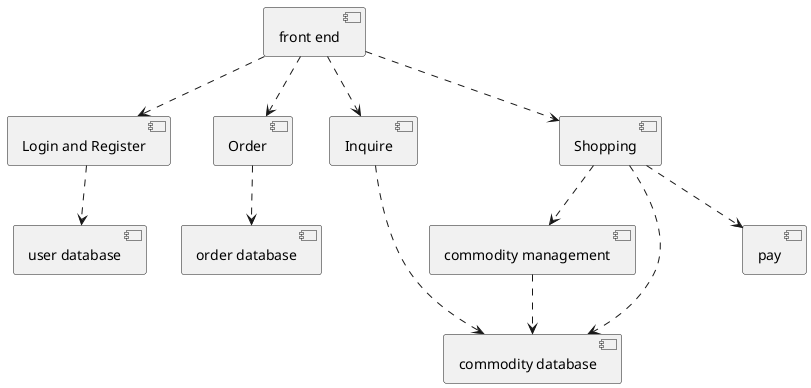 @startuml shopping
[front end] as Front_end
[Login and Register] as Li
[Order] as Order
[Inquire] as Inquire
[Shopping] as Shopping
[commodity management] as Management
[user database] as UserDatabase
[order database] as OrderDatabase
[commodity database] as CommodityDatabase
[pay] as Pay

Front_end ..> Li
Front_end ..> Inquire
Front_end ..> Shopping
Front_end ..> Order


Shopping ..> Pay
Shopping ..> Management

Li ..> UserDatabase
Inquire ..> CommodityDatabase
Shopping ..> CommodityDatabase
Management ..> CommodityDatabase
Order ..> OrderDatabase

@enduml